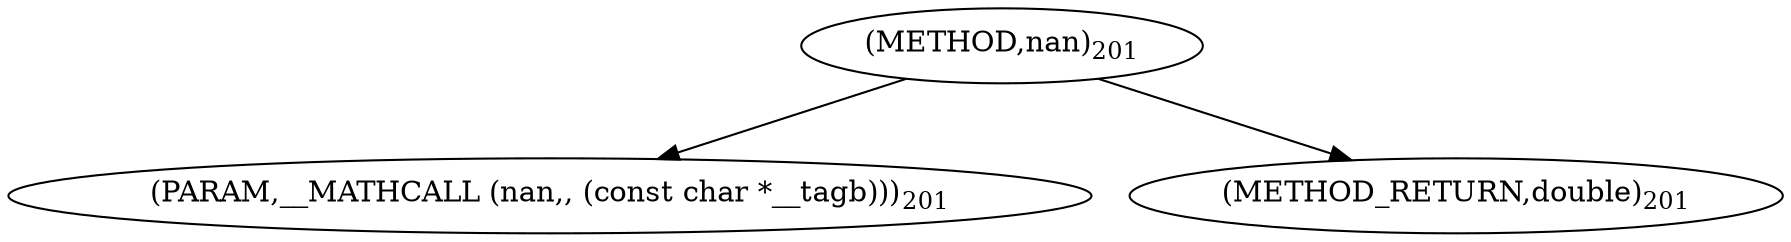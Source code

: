 digraph "nan" {  
"6340" [label = <(METHOD,nan)<SUB>201</SUB>> ]
"6341" [label = <(PARAM,__MATHCALL (nan,, (const char *__tagb)))<SUB>201</SUB>> ]
"6342" [label = <(METHOD_RETURN,double)<SUB>201</SUB>> ]
  "6340" -> "6341" 
  "6340" -> "6342" 
}
